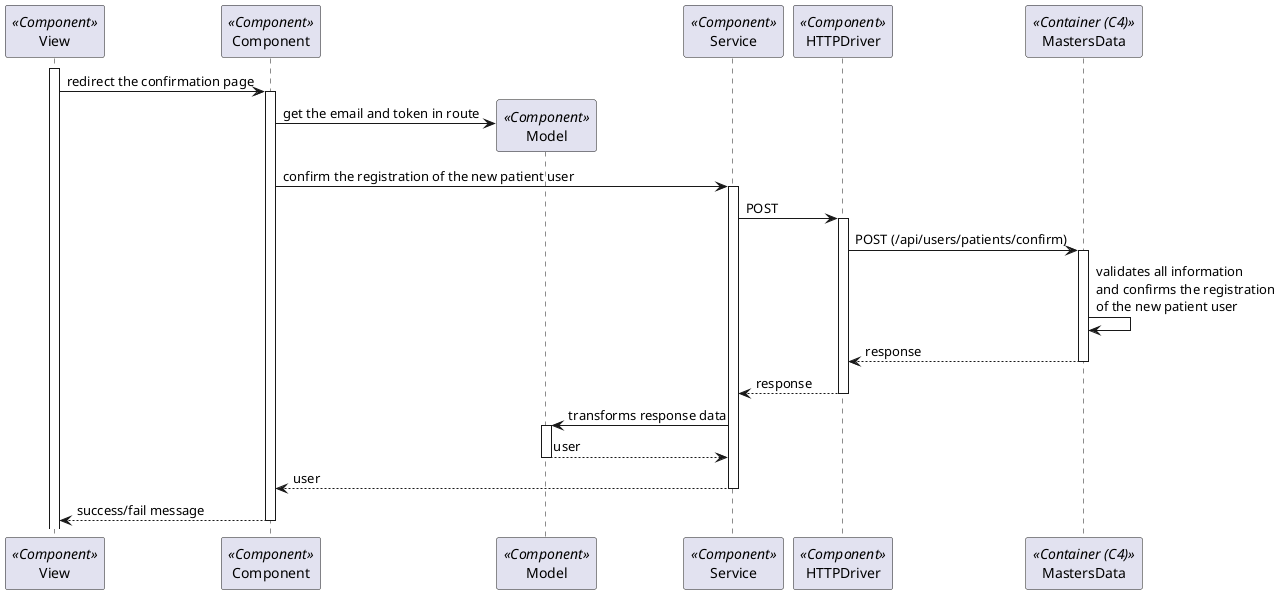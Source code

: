 ```plantuml
@startuml Process_View_Posterior_Confirmation
participant View as View <<Component>>
participant Component as Component <<Component>>
participant Model as Model <<Component>>
participant Service as Service <<Component>>
participant HTTPDriver as HTTPDriver <<Component>>
participant MastersData as BE <<Container (C4)>>

activate View
View -> Component: redirect the confirmation page
activate Component
Component -> Model**: get the email and token in route
Component -> Service: confirm the registration of the new patient user
activate Service
Service -> HTTPDriver: POST
activate HTTPDriver
HTTPDriver -> BE: POST (/api/users/patients/confirm)
activate BE
BE -> BE: validates all information\nand confirms the registration\nof the new patient user
return response
return response
Service -> Model: transforms response data
activate Model
return user
return user
return success/fail message

@enduml
```
